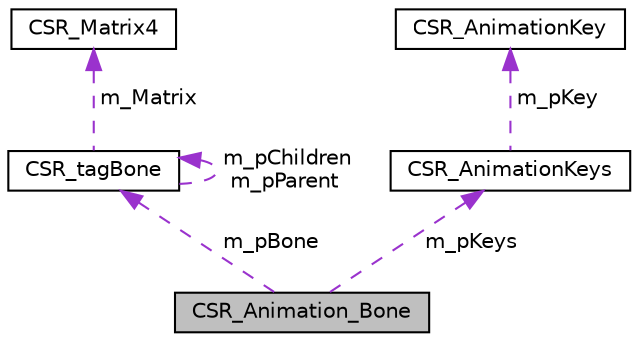 digraph "CSR_Animation_Bone"
{
 // LATEX_PDF_SIZE
  edge [fontname="Helvetica",fontsize="10",labelfontname="Helvetica",labelfontsize="10"];
  node [fontname="Helvetica",fontsize="10",shape=record];
  Node1 [label="CSR_Animation_Bone",height=0.2,width=0.4,color="black", fillcolor="grey75", style="filled", fontcolor="black",tooltip=" "];
  Node2 -> Node1 [dir="back",color="darkorchid3",fontsize="10",style="dashed",label=" m_pBone" ,fontname="Helvetica"];
  Node2 [label="CSR_tagBone",height=0.2,width=0.4,color="black", fillcolor="white", style="filled",URL="$struct_c_s_r__tag_bone.html",tooltip=" "];
  Node3 -> Node2 [dir="back",color="darkorchid3",fontsize="10",style="dashed",label=" m_Matrix" ,fontname="Helvetica"];
  Node3 [label="CSR_Matrix4",height=0.2,width=0.4,color="black", fillcolor="white", style="filled",URL="$struct_c_s_r___matrix4.html",tooltip=" "];
  Node2 -> Node2 [dir="back",color="darkorchid3",fontsize="10",style="dashed",label=" m_pChildren\nm_pParent" ,fontname="Helvetica"];
  Node4 -> Node1 [dir="back",color="darkorchid3",fontsize="10",style="dashed",label=" m_pKeys" ,fontname="Helvetica"];
  Node4 [label="CSR_AnimationKeys",height=0.2,width=0.4,color="black", fillcolor="white", style="filled",URL="$struct_c_s_r___animation_keys.html",tooltip=" "];
  Node5 -> Node4 [dir="back",color="darkorchid3",fontsize="10",style="dashed",label=" m_pKey" ,fontname="Helvetica"];
  Node5 [label="CSR_AnimationKey",height=0.2,width=0.4,color="black", fillcolor="white", style="filled",URL="$struct_c_s_r___animation_key.html",tooltip=" "];
}
